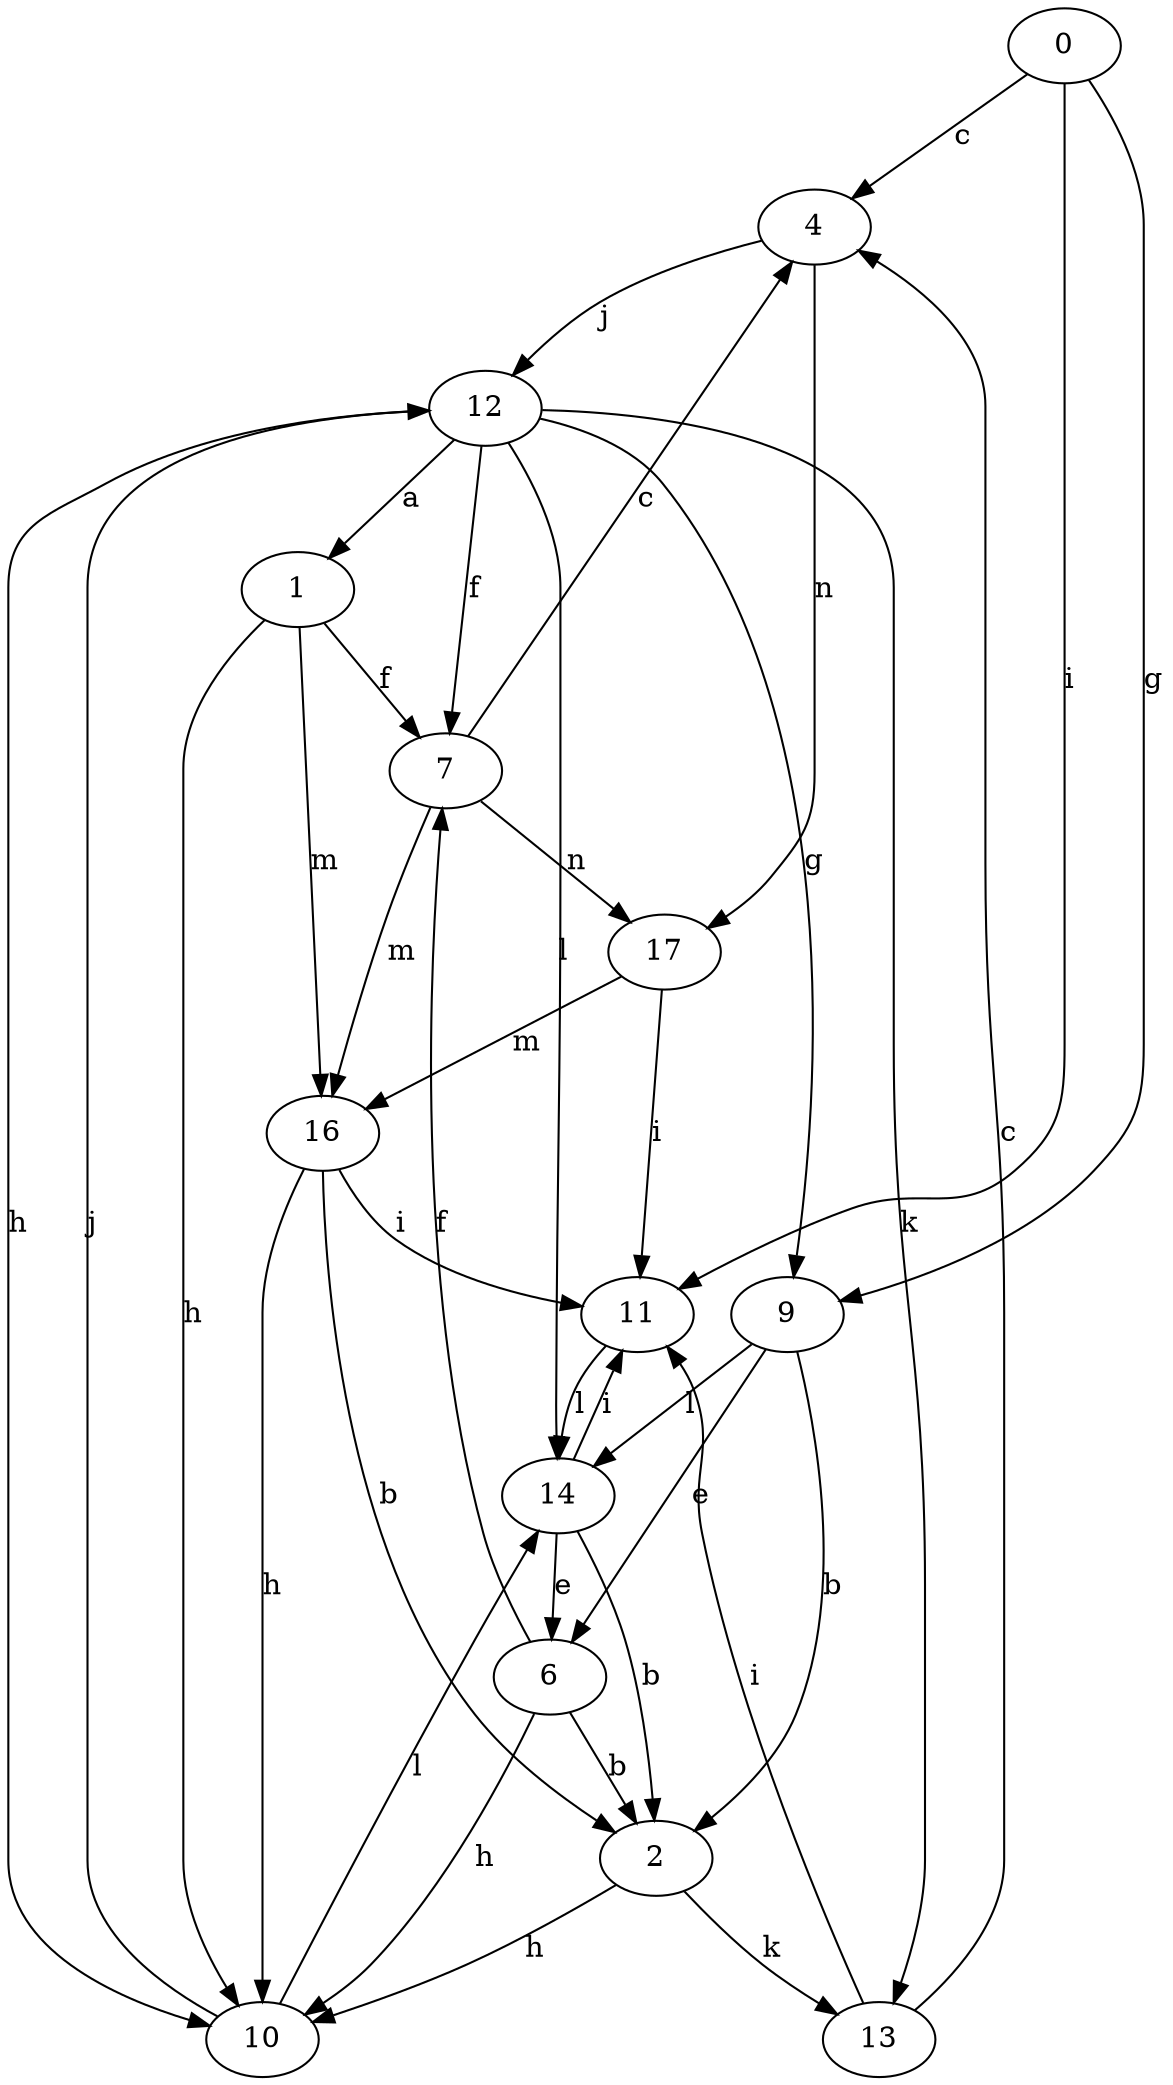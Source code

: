 strict digraph  {
0;
1;
2;
4;
6;
7;
9;
10;
11;
12;
13;
14;
16;
17;
0 -> 4  [label=c];
0 -> 9  [label=g];
0 -> 11  [label=i];
1 -> 7  [label=f];
1 -> 10  [label=h];
1 -> 16  [label=m];
2 -> 10  [label=h];
2 -> 13  [label=k];
4 -> 12  [label=j];
4 -> 17  [label=n];
6 -> 2  [label=b];
6 -> 7  [label=f];
6 -> 10  [label=h];
7 -> 4  [label=c];
7 -> 16  [label=m];
7 -> 17  [label=n];
9 -> 2  [label=b];
9 -> 6  [label=e];
9 -> 14  [label=l];
10 -> 12  [label=j];
10 -> 14  [label=l];
11 -> 14  [label=l];
12 -> 1  [label=a];
12 -> 7  [label=f];
12 -> 9  [label=g];
12 -> 10  [label=h];
12 -> 13  [label=k];
12 -> 14  [label=l];
13 -> 4  [label=c];
13 -> 11  [label=i];
14 -> 2  [label=b];
14 -> 6  [label=e];
14 -> 11  [label=i];
16 -> 2  [label=b];
16 -> 10  [label=h];
16 -> 11  [label=i];
17 -> 11  [label=i];
17 -> 16  [label=m];
}
